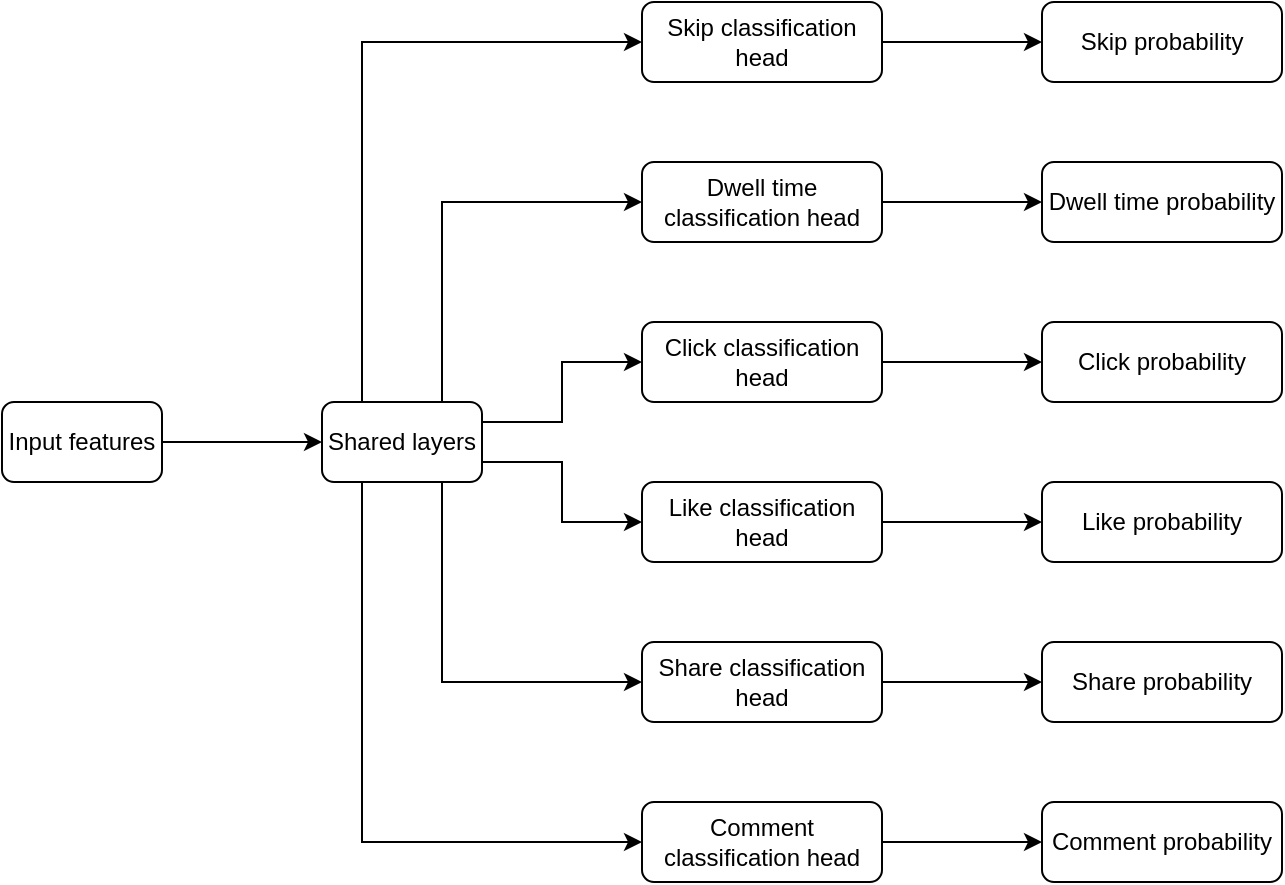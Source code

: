 <mxfile version="28.2.3">
  <diagram id="LhVTmfn_bVOVVTIXNYQG" name="Page-1">
    <mxGraphModel dx="976" dy="565" grid="1" gridSize="10" guides="1" tooltips="1" connect="1" arrows="1" fold="1" page="1" pageScale="1" pageWidth="850" pageHeight="1100" math="0" shadow="0">
      <root>
        <mxCell id="0" />
        <mxCell id="1" parent="0" />
        <mxCell id="mxt_99j0Ch-9hE5udNQF-16" style="edgeStyle=orthogonalEdgeStyle;rounded=0;orthogonalLoop=1;jettySize=auto;html=1;exitX=1;exitY=0.5;exitDx=0;exitDy=0;" parent="1" source="mxt_99j0Ch-9hE5udNQF-1" target="mxt_99j0Ch-9hE5udNQF-2" edge="1">
          <mxGeometry relative="1" as="geometry" />
        </mxCell>
        <mxCell id="mxt_99j0Ch-9hE5udNQF-1" value="Input features" style="rounded=1;whiteSpace=wrap;html=1;" parent="1" vertex="1">
          <mxGeometry x="80" y="360" width="80" height="40" as="geometry" />
        </mxCell>
        <mxCell id="mxt_99j0Ch-9hE5udNQF-17" style="edgeStyle=orthogonalEdgeStyle;rounded=0;orthogonalLoop=1;jettySize=auto;html=1;exitX=0.25;exitY=0;exitDx=0;exitDy=0;entryX=0;entryY=0.5;entryDx=0;entryDy=0;" parent="1" source="mxt_99j0Ch-9hE5udNQF-2" target="mxt_99j0Ch-9hE5udNQF-3" edge="1">
          <mxGeometry relative="1" as="geometry" />
        </mxCell>
        <mxCell id="mxt_99j0Ch-9hE5udNQF-18" style="edgeStyle=orthogonalEdgeStyle;rounded=0;orthogonalLoop=1;jettySize=auto;html=1;exitX=0.25;exitY=1;exitDx=0;exitDy=0;entryX=0;entryY=0.5;entryDx=0;entryDy=0;" parent="1" source="mxt_99j0Ch-9hE5udNQF-2" target="mxt_99j0Ch-9hE5udNQF-9" edge="1">
          <mxGeometry relative="1" as="geometry" />
        </mxCell>
        <mxCell id="mxt_99j0Ch-9hE5udNQF-19" style="edgeStyle=orthogonalEdgeStyle;rounded=0;orthogonalLoop=1;jettySize=auto;html=1;exitX=0.75;exitY=1;exitDx=0;exitDy=0;entryX=0;entryY=0.5;entryDx=0;entryDy=0;" parent="1" source="mxt_99j0Ch-9hE5udNQF-2" target="mxt_99j0Ch-9hE5udNQF-8" edge="1">
          <mxGeometry relative="1" as="geometry" />
        </mxCell>
        <mxCell id="mxt_99j0Ch-9hE5udNQF-20" style="edgeStyle=orthogonalEdgeStyle;rounded=0;orthogonalLoop=1;jettySize=auto;html=1;exitX=0.75;exitY=0;exitDx=0;exitDy=0;entryX=0;entryY=0.5;entryDx=0;entryDy=0;" parent="1" source="mxt_99j0Ch-9hE5udNQF-2" target="mxt_99j0Ch-9hE5udNQF-4" edge="1">
          <mxGeometry relative="1" as="geometry" />
        </mxCell>
        <mxCell id="mxt_99j0Ch-9hE5udNQF-21" style="edgeStyle=orthogonalEdgeStyle;rounded=0;orthogonalLoop=1;jettySize=auto;html=1;exitX=1;exitY=0.25;exitDx=0;exitDy=0;entryX=0;entryY=0.5;entryDx=0;entryDy=0;" parent="1" source="mxt_99j0Ch-9hE5udNQF-2" target="mxt_99j0Ch-9hE5udNQF-5" edge="1">
          <mxGeometry relative="1" as="geometry" />
        </mxCell>
        <mxCell id="mxt_99j0Ch-9hE5udNQF-22" style="edgeStyle=orthogonalEdgeStyle;rounded=0;orthogonalLoop=1;jettySize=auto;html=1;exitX=1;exitY=0.75;exitDx=0;exitDy=0;entryX=0;entryY=0.5;entryDx=0;entryDy=0;" parent="1" source="mxt_99j0Ch-9hE5udNQF-2" target="mxt_99j0Ch-9hE5udNQF-7" edge="1">
          <mxGeometry relative="1" as="geometry" />
        </mxCell>
        <mxCell id="mxt_99j0Ch-9hE5udNQF-2" value="Shared layers" style="rounded=1;whiteSpace=wrap;html=1;" parent="1" vertex="1">
          <mxGeometry x="240" y="360" width="80" height="40" as="geometry" />
        </mxCell>
        <mxCell id="mxt_99j0Ch-9hE5udNQF-23" style="edgeStyle=orthogonalEdgeStyle;rounded=0;orthogonalLoop=1;jettySize=auto;html=1;exitX=1;exitY=0.5;exitDx=0;exitDy=0;" parent="1" source="mxt_99j0Ch-9hE5udNQF-3" target="mxt_99j0Ch-9hE5udNQF-10" edge="1">
          <mxGeometry relative="1" as="geometry" />
        </mxCell>
        <mxCell id="mxt_99j0Ch-9hE5udNQF-3" value="Skip classification head" style="rounded=1;whiteSpace=wrap;html=1;" parent="1" vertex="1">
          <mxGeometry x="400" y="160" width="120" height="40" as="geometry" />
        </mxCell>
        <mxCell id="mxt_99j0Ch-9hE5udNQF-25" style="edgeStyle=orthogonalEdgeStyle;rounded=0;orthogonalLoop=1;jettySize=auto;html=1;exitX=1;exitY=0.5;exitDx=0;exitDy=0;" parent="1" source="mxt_99j0Ch-9hE5udNQF-4" target="mxt_99j0Ch-9hE5udNQF-11" edge="1">
          <mxGeometry relative="1" as="geometry" />
        </mxCell>
        <mxCell id="mxt_99j0Ch-9hE5udNQF-4" value="Dwell time classification head" style="rounded=1;whiteSpace=wrap;html=1;" parent="1" vertex="1">
          <mxGeometry x="400" y="240" width="120" height="40" as="geometry" />
        </mxCell>
        <mxCell id="mxt_99j0Ch-9hE5udNQF-26" style="edgeStyle=orthogonalEdgeStyle;rounded=0;orthogonalLoop=1;jettySize=auto;html=1;exitX=1;exitY=0.5;exitDx=0;exitDy=0;entryX=0;entryY=0.5;entryDx=0;entryDy=0;" parent="1" source="mxt_99j0Ch-9hE5udNQF-5" target="mxt_99j0Ch-9hE5udNQF-12" edge="1">
          <mxGeometry relative="1" as="geometry" />
        </mxCell>
        <mxCell id="mxt_99j0Ch-9hE5udNQF-5" value="Click classification head" style="rounded=1;whiteSpace=wrap;html=1;" parent="1" vertex="1">
          <mxGeometry x="400" y="320" width="120" height="40" as="geometry" />
        </mxCell>
        <mxCell id="mxt_99j0Ch-9hE5udNQF-27" style="edgeStyle=orthogonalEdgeStyle;rounded=0;orthogonalLoop=1;jettySize=auto;html=1;exitX=1;exitY=0.5;exitDx=0;exitDy=0;entryX=0;entryY=0.5;entryDx=0;entryDy=0;" parent="1" source="mxt_99j0Ch-9hE5udNQF-7" target="mxt_99j0Ch-9hE5udNQF-13" edge="1">
          <mxGeometry relative="1" as="geometry" />
        </mxCell>
        <mxCell id="mxt_99j0Ch-9hE5udNQF-7" value="Like classification head" style="rounded=1;whiteSpace=wrap;html=1;" parent="1" vertex="1">
          <mxGeometry x="400" y="400" width="120" height="40" as="geometry" />
        </mxCell>
        <mxCell id="mxt_99j0Ch-9hE5udNQF-28" style="edgeStyle=orthogonalEdgeStyle;rounded=0;orthogonalLoop=1;jettySize=auto;html=1;exitX=1;exitY=0.5;exitDx=0;exitDy=0;entryX=0;entryY=0.5;entryDx=0;entryDy=0;" parent="1" source="mxt_99j0Ch-9hE5udNQF-8" target="mxt_99j0Ch-9hE5udNQF-14" edge="1">
          <mxGeometry relative="1" as="geometry" />
        </mxCell>
        <mxCell id="mxt_99j0Ch-9hE5udNQF-8" value="Share classification head" style="rounded=1;whiteSpace=wrap;html=1;" parent="1" vertex="1">
          <mxGeometry x="400" y="480" width="120" height="40" as="geometry" />
        </mxCell>
        <mxCell id="mxt_99j0Ch-9hE5udNQF-29" style="edgeStyle=orthogonalEdgeStyle;rounded=0;orthogonalLoop=1;jettySize=auto;html=1;exitX=1;exitY=0.5;exitDx=0;exitDy=0;entryX=0;entryY=0.5;entryDx=0;entryDy=0;" parent="1" source="mxt_99j0Ch-9hE5udNQF-9" target="mxt_99j0Ch-9hE5udNQF-15" edge="1">
          <mxGeometry relative="1" as="geometry" />
        </mxCell>
        <mxCell id="mxt_99j0Ch-9hE5udNQF-9" value="Comment classification head" style="rounded=1;whiteSpace=wrap;html=1;" parent="1" vertex="1">
          <mxGeometry x="400" y="560" width="120" height="40" as="geometry" />
        </mxCell>
        <mxCell id="mxt_99j0Ch-9hE5udNQF-10" value="Skip probability" style="rounded=1;whiteSpace=wrap;html=1;" parent="1" vertex="1">
          <mxGeometry x="600" y="160" width="120" height="40" as="geometry" />
        </mxCell>
        <mxCell id="mxt_99j0Ch-9hE5udNQF-11" value="Dwell time probability" style="rounded=1;whiteSpace=wrap;html=1;" parent="1" vertex="1">
          <mxGeometry x="600" y="240" width="120" height="40" as="geometry" />
        </mxCell>
        <mxCell id="mxt_99j0Ch-9hE5udNQF-12" value="Click probability" style="rounded=1;whiteSpace=wrap;html=1;" parent="1" vertex="1">
          <mxGeometry x="600" y="320" width="120" height="40" as="geometry" />
        </mxCell>
        <mxCell id="mxt_99j0Ch-9hE5udNQF-13" value="Like probability" style="rounded=1;whiteSpace=wrap;html=1;" parent="1" vertex="1">
          <mxGeometry x="600" y="400" width="120" height="40" as="geometry" />
        </mxCell>
        <mxCell id="mxt_99j0Ch-9hE5udNQF-14" value="Share probability" style="rounded=1;whiteSpace=wrap;html=1;" parent="1" vertex="1">
          <mxGeometry x="600" y="480" width="120" height="40" as="geometry" />
        </mxCell>
        <mxCell id="mxt_99j0Ch-9hE5udNQF-15" value="Comment probability" style="rounded=1;whiteSpace=wrap;html=1;" parent="1" vertex="1">
          <mxGeometry x="600" y="560" width="120" height="40" as="geometry" />
        </mxCell>
      </root>
    </mxGraphModel>
  </diagram>
</mxfile>
